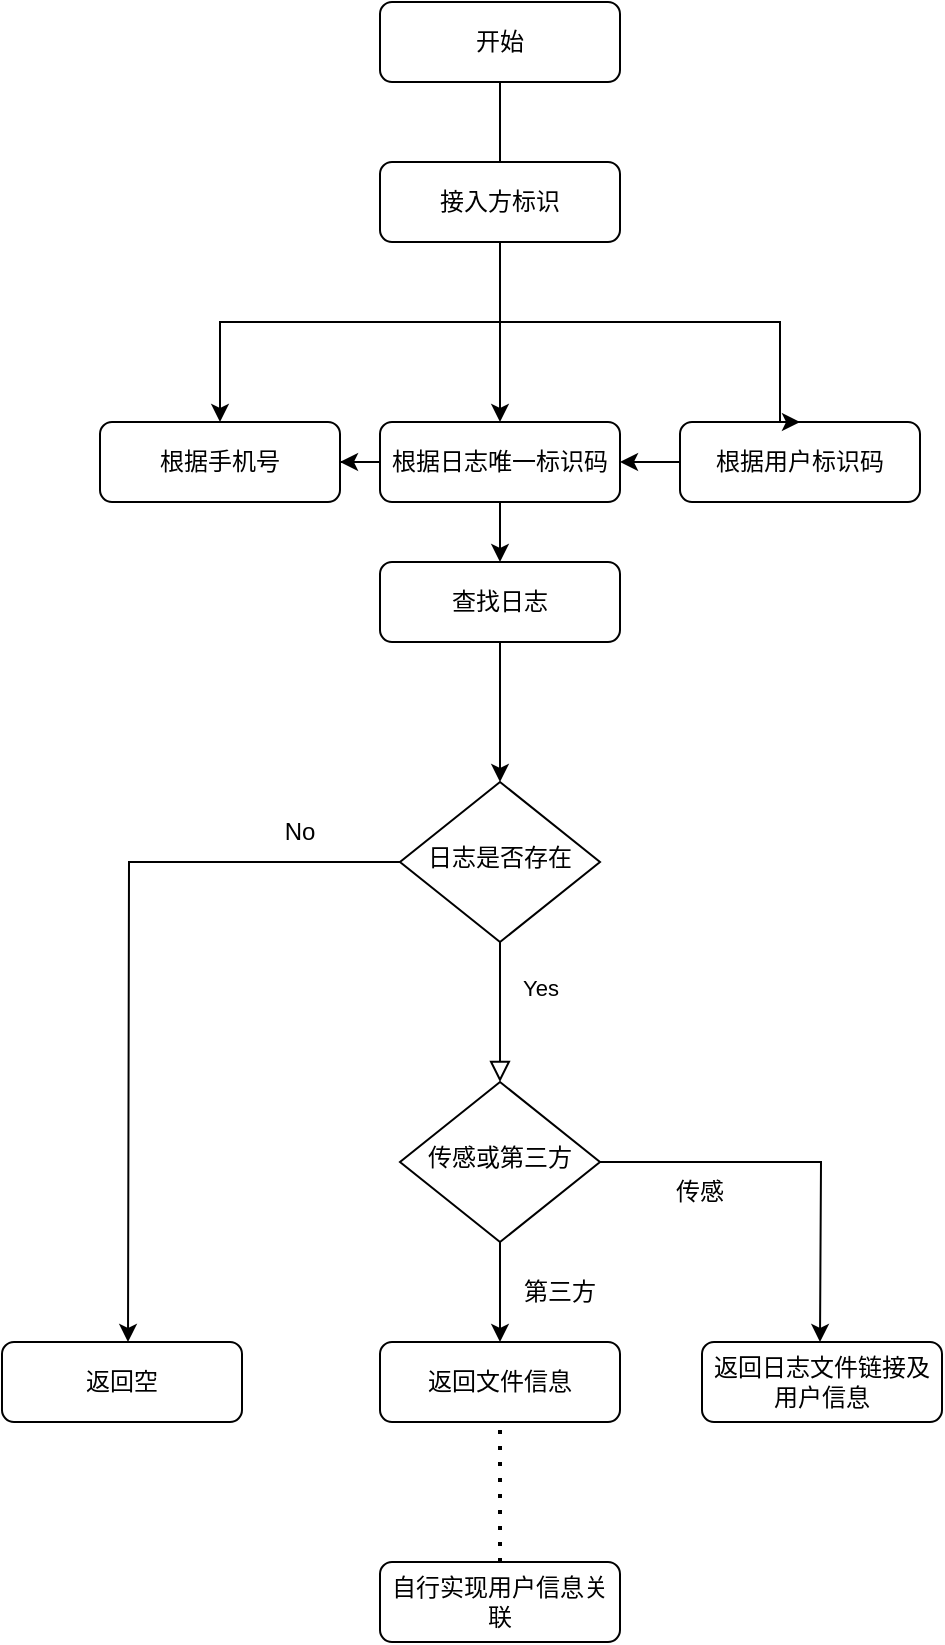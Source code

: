 <mxfile version="21.2.9" type="github">
  <diagram id="C5RBs43oDa-KdzZeNtuy" name="Page-1">
    <mxGraphModel dx="1434" dy="764" grid="1" gridSize="10" guides="1" tooltips="1" connect="1" arrows="1" fold="1" page="1" pageScale="1" pageWidth="827" pageHeight="1169" math="0" shadow="0">
      <root>
        <mxCell id="WIyWlLk6GJQsqaUBKTNV-0" />
        <mxCell id="WIyWlLk6GJQsqaUBKTNV-1" parent="WIyWlLk6GJQsqaUBKTNV-0" />
        <mxCell id="WIyWlLk6GJQsqaUBKTNV-7" value="根据手机号" style="rounded=1;whiteSpace=wrap;html=1;fontSize=12;glass=0;strokeWidth=1;shadow=0;" parent="WIyWlLk6GJQsqaUBKTNV-1" vertex="1">
          <mxGeometry x="209" y="270" width="120" height="40" as="geometry" />
        </mxCell>
        <mxCell id="nOgqFqpl8-SV1x2qPiuf-6" value="" style="edgeStyle=orthogonalEdgeStyle;rounded=0;orthogonalLoop=1;jettySize=auto;html=1;entryX=0.5;entryY=0;entryDx=0;entryDy=0;" edge="1" parent="WIyWlLk6GJQsqaUBKTNV-1" source="nOgqFqpl8-SV1x2qPiuf-0" target="WIyWlLk6GJQsqaUBKTNV-7">
          <mxGeometry relative="1" as="geometry">
            <Array as="points">
              <mxPoint x="409" y="220" />
              <mxPoint x="269" y="220" />
            </Array>
          </mxGeometry>
        </mxCell>
        <mxCell id="nOgqFqpl8-SV1x2qPiuf-7" value="" style="edgeStyle=orthogonalEdgeStyle;rounded=0;orthogonalLoop=1;jettySize=auto;html=1;" edge="1" parent="WIyWlLk6GJQsqaUBKTNV-1" source="nOgqFqpl8-SV1x2qPiuf-0" target="nOgqFqpl8-SV1x2qPiuf-3">
          <mxGeometry relative="1" as="geometry" />
        </mxCell>
        <mxCell id="nOgqFqpl8-SV1x2qPiuf-0" value="开始" style="rounded=1;whiteSpace=wrap;html=1;fontSize=12;glass=0;strokeWidth=1;shadow=0;" vertex="1" parent="WIyWlLk6GJQsqaUBKTNV-1">
          <mxGeometry x="349" y="60" width="120" height="40" as="geometry" />
        </mxCell>
        <mxCell id="nOgqFqpl8-SV1x2qPiuf-43" value="" style="edgeStyle=orthogonalEdgeStyle;rounded=0;orthogonalLoop=1;jettySize=auto;html=1;" edge="1" parent="WIyWlLk6GJQsqaUBKTNV-1" source="nOgqFqpl8-SV1x2qPiuf-3" target="nOgqFqpl8-SV1x2qPiuf-35">
          <mxGeometry relative="1" as="geometry" />
        </mxCell>
        <mxCell id="nOgqFqpl8-SV1x2qPiuf-47" value="" style="edgeStyle=orthogonalEdgeStyle;rounded=0;orthogonalLoop=1;jettySize=auto;html=1;" edge="1" parent="WIyWlLk6GJQsqaUBKTNV-1" source="nOgqFqpl8-SV1x2qPiuf-3" target="WIyWlLk6GJQsqaUBKTNV-7">
          <mxGeometry relative="1" as="geometry" />
        </mxCell>
        <mxCell id="nOgqFqpl8-SV1x2qPiuf-3" value="根据日志唯一标识码" style="rounded=1;whiteSpace=wrap;html=1;fontSize=12;glass=0;strokeWidth=1;shadow=0;" vertex="1" parent="WIyWlLk6GJQsqaUBKTNV-1">
          <mxGeometry x="349" y="270" width="120" height="40" as="geometry" />
        </mxCell>
        <mxCell id="nOgqFqpl8-SV1x2qPiuf-46" value="" style="edgeStyle=orthogonalEdgeStyle;rounded=0;orthogonalLoop=1;jettySize=auto;html=1;" edge="1" parent="WIyWlLk6GJQsqaUBKTNV-1" source="nOgqFqpl8-SV1x2qPiuf-5" target="nOgqFqpl8-SV1x2qPiuf-3">
          <mxGeometry relative="1" as="geometry" />
        </mxCell>
        <mxCell id="nOgqFqpl8-SV1x2qPiuf-5" value="根据用户标识码" style="rounded=1;whiteSpace=wrap;html=1;fontSize=12;glass=0;strokeWidth=1;shadow=0;" vertex="1" parent="WIyWlLk6GJQsqaUBKTNV-1">
          <mxGeometry x="499" y="270" width="120" height="40" as="geometry" />
        </mxCell>
        <mxCell id="nOgqFqpl8-SV1x2qPiuf-8" value="" style="edgeStyle=orthogonalEdgeStyle;rounded=0;orthogonalLoop=1;jettySize=auto;html=1;entryX=0.5;entryY=0;entryDx=0;entryDy=0;" edge="1" parent="WIyWlLk6GJQsqaUBKTNV-1" target="nOgqFqpl8-SV1x2qPiuf-5">
          <mxGeometry relative="1" as="geometry">
            <mxPoint x="409" y="210" as="sourcePoint" />
            <mxPoint x="539" y="250" as="targetPoint" />
            <Array as="points">
              <mxPoint x="409" y="220" />
              <mxPoint x="549" y="220" />
            </Array>
          </mxGeometry>
        </mxCell>
        <mxCell id="nOgqFqpl8-SV1x2qPiuf-28" value="Yes" style="edgeStyle=orthogonalEdgeStyle;rounded=0;html=1;jettySize=auto;orthogonalLoop=1;fontSize=11;endArrow=block;endFill=0;endSize=8;strokeWidth=1;shadow=0;labelBackgroundColor=none;" edge="1" parent="WIyWlLk6GJQsqaUBKTNV-1" source="nOgqFqpl8-SV1x2qPiuf-30" target="nOgqFqpl8-SV1x2qPiuf-49">
          <mxGeometry x="-0.339" y="20" relative="1" as="geometry">
            <mxPoint as="offset" />
            <mxPoint x="363" y="640" as="targetPoint" />
          </mxGeometry>
        </mxCell>
        <mxCell id="nOgqFqpl8-SV1x2qPiuf-30" value="日志是否存在" style="rhombus;whiteSpace=wrap;html=1;shadow=0;fontFamily=Helvetica;fontSize=12;align=center;strokeWidth=1;spacing=6;spacingTop=-4;" vertex="1" parent="WIyWlLk6GJQsqaUBKTNV-1">
          <mxGeometry x="359" y="450" width="100" height="80" as="geometry" />
        </mxCell>
        <mxCell id="nOgqFqpl8-SV1x2qPiuf-31" value="返回空" style="rounded=1;whiteSpace=wrap;html=1;fontSize=12;glass=0;strokeWidth=1;shadow=0;" vertex="1" parent="WIyWlLk6GJQsqaUBKTNV-1">
          <mxGeometry x="160" y="730" width="120" height="40" as="geometry" />
        </mxCell>
        <mxCell id="nOgqFqpl8-SV1x2qPiuf-32" value="返回日志文件链接及用户信息" style="rounded=1;whiteSpace=wrap;html=1;fontSize=12;glass=0;strokeWidth=1;shadow=0;" vertex="1" parent="WIyWlLk6GJQsqaUBKTNV-1">
          <mxGeometry x="510" y="730" width="120" height="40" as="geometry" />
        </mxCell>
        <mxCell id="nOgqFqpl8-SV1x2qPiuf-63" value="" style="edgeStyle=orthogonalEdgeStyle;rounded=0;orthogonalLoop=1;jettySize=auto;html=1;" edge="1" parent="WIyWlLk6GJQsqaUBKTNV-1" source="nOgqFqpl8-SV1x2qPiuf-35" target="nOgqFqpl8-SV1x2qPiuf-30">
          <mxGeometry relative="1" as="geometry" />
        </mxCell>
        <mxCell id="nOgqFqpl8-SV1x2qPiuf-35" value="查找日志" style="rounded=1;whiteSpace=wrap;html=1;fontSize=12;glass=0;strokeWidth=1;shadow=0;" vertex="1" parent="WIyWlLk6GJQsqaUBKTNV-1">
          <mxGeometry x="349" y="340" width="120" height="40" as="geometry" />
        </mxCell>
        <mxCell id="nOgqFqpl8-SV1x2qPiuf-50" value="" style="edgeStyle=orthogonalEdgeStyle;rounded=0;orthogonalLoop=1;jettySize=auto;html=1;" edge="1" parent="WIyWlLk6GJQsqaUBKTNV-1" source="nOgqFqpl8-SV1x2qPiuf-49">
          <mxGeometry relative="1" as="geometry">
            <mxPoint x="569" y="730" as="targetPoint" />
          </mxGeometry>
        </mxCell>
        <mxCell id="nOgqFqpl8-SV1x2qPiuf-56" value="" style="edgeStyle=orthogonalEdgeStyle;rounded=0;orthogonalLoop=1;jettySize=auto;html=1;" edge="1" parent="WIyWlLk6GJQsqaUBKTNV-1" source="nOgqFqpl8-SV1x2qPiuf-49" target="nOgqFqpl8-SV1x2qPiuf-55">
          <mxGeometry relative="1" as="geometry" />
        </mxCell>
        <mxCell id="nOgqFqpl8-SV1x2qPiuf-49" value="传感或第三方" style="rhombus;whiteSpace=wrap;html=1;shadow=0;fontFamily=Helvetica;fontSize=12;align=center;strokeWidth=1;spacing=6;spacingTop=-4;" vertex="1" parent="WIyWlLk6GJQsqaUBKTNV-1">
          <mxGeometry x="359" y="600" width="100" height="80" as="geometry" />
        </mxCell>
        <mxCell id="nOgqFqpl8-SV1x2qPiuf-53" value="传感" style="text;strokeColor=none;align=center;fillColor=none;html=1;verticalAlign=middle;whiteSpace=wrap;rounded=0;" vertex="1" parent="WIyWlLk6GJQsqaUBKTNV-1">
          <mxGeometry x="479" y="640" width="60" height="30" as="geometry" />
        </mxCell>
        <mxCell id="nOgqFqpl8-SV1x2qPiuf-54" value="第三方" style="text;strokeColor=none;align=center;fillColor=none;html=1;verticalAlign=middle;whiteSpace=wrap;rounded=0;" vertex="1" parent="WIyWlLk6GJQsqaUBKTNV-1">
          <mxGeometry x="409" y="690" width="60" height="30" as="geometry" />
        </mxCell>
        <mxCell id="nOgqFqpl8-SV1x2qPiuf-55" value="返回文件信息" style="rounded=1;whiteSpace=wrap;html=1;fontSize=12;glass=0;strokeWidth=1;shadow=0;" vertex="1" parent="WIyWlLk6GJQsqaUBKTNV-1">
          <mxGeometry x="349" y="730" width="120" height="40" as="geometry" />
        </mxCell>
        <mxCell id="nOgqFqpl8-SV1x2qPiuf-59" value="" style="endArrow=none;dashed=1;html=1;dashPattern=1 3;strokeWidth=2;rounded=0;entryX=0.5;entryY=1;entryDx=0;entryDy=0;" edge="1" parent="WIyWlLk6GJQsqaUBKTNV-1" target="nOgqFqpl8-SV1x2qPiuf-55">
          <mxGeometry width="50" height="50" relative="1" as="geometry">
            <mxPoint x="409" y="840" as="sourcePoint" />
            <mxPoint x="399" y="810" as="targetPoint" />
          </mxGeometry>
        </mxCell>
        <mxCell id="nOgqFqpl8-SV1x2qPiuf-60" value="自行实现用户信息关联" style="rounded=1;whiteSpace=wrap;html=1;fontSize=12;glass=0;strokeWidth=1;shadow=0;" vertex="1" parent="WIyWlLk6GJQsqaUBKTNV-1">
          <mxGeometry x="349" y="840" width="120" height="40" as="geometry" />
        </mxCell>
        <mxCell id="nOgqFqpl8-SV1x2qPiuf-61" value="接入方标识" style="rounded=1;whiteSpace=wrap;html=1;fontSize=12;glass=0;strokeWidth=1;shadow=0;" vertex="1" parent="WIyWlLk6GJQsqaUBKTNV-1">
          <mxGeometry x="349" y="140" width="120" height="40" as="geometry" />
        </mxCell>
        <mxCell id="nOgqFqpl8-SV1x2qPiuf-64" value="" style="edgeStyle=orthogonalEdgeStyle;rounded=0;orthogonalLoop=1;jettySize=auto;html=1;entryX=0.5;entryY=0;entryDx=0;entryDy=0;exitX=0;exitY=0.5;exitDx=0;exitDy=0;" edge="1" parent="WIyWlLk6GJQsqaUBKTNV-1" source="nOgqFqpl8-SV1x2qPiuf-30">
          <mxGeometry relative="1" as="geometry">
            <mxPoint x="179" y="480" as="sourcePoint" />
            <mxPoint x="223" y="730" as="targetPoint" />
          </mxGeometry>
        </mxCell>
        <mxCell id="nOgqFqpl8-SV1x2qPiuf-65" value="No" style="text;strokeColor=none;align=center;fillColor=none;html=1;verticalAlign=middle;whiteSpace=wrap;rounded=0;" vertex="1" parent="WIyWlLk6GJQsqaUBKTNV-1">
          <mxGeometry x="279" y="460" width="60" height="30" as="geometry" />
        </mxCell>
      </root>
    </mxGraphModel>
  </diagram>
</mxfile>
